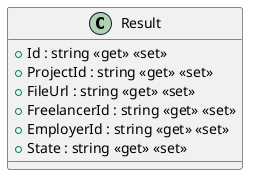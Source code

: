 @startuml
class Result {
    + Id : string <<get>> <<set>>
    + ProjectId : string <<get>> <<set>>
    + FileUrl : string <<get>> <<set>>
    + FreelancerId : string <<get>> <<set>>
    + EmployerId : string <<get>> <<set>>
    + State : string <<get>> <<set>>
}
@enduml

